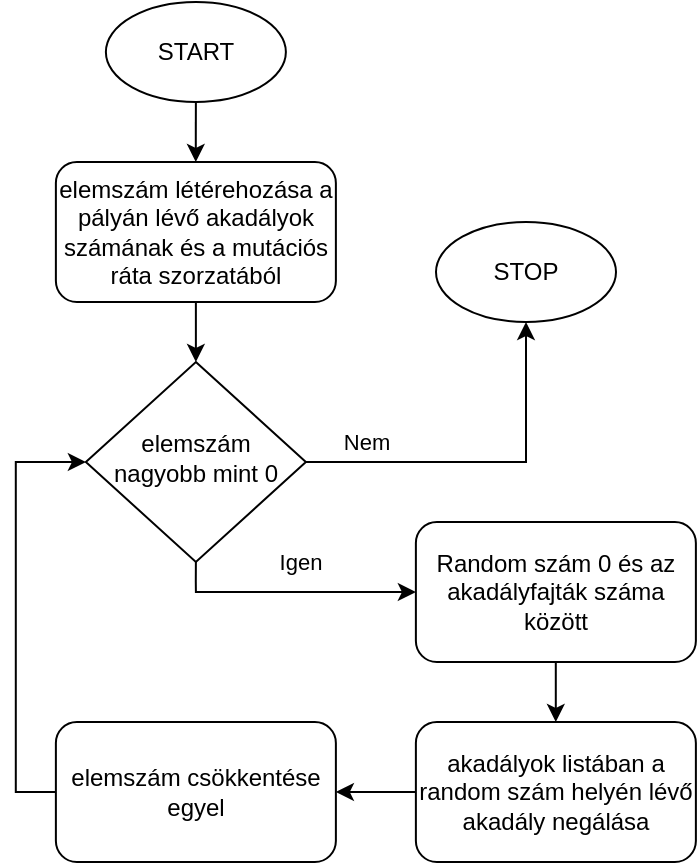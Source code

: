 <mxfile version="20.3.0" type="device"><diagram id="C5RBs43oDa-KdzZeNtuy" name="Page-1"><mxGraphModel dx="981" dy="597" grid="1" gridSize="10" guides="1" tooltips="1" connect="1" arrows="1" fold="1" page="1" pageScale="1" pageWidth="827" pageHeight="1169" math="0" shadow="0"><root><mxCell id="WIyWlLk6GJQsqaUBKTNV-0"/><mxCell id="WIyWlLk6GJQsqaUBKTNV-1" parent="WIyWlLk6GJQsqaUBKTNV-0"/><mxCell id="FEhIZKudGX8hYdd5hXVT-2" style="edgeStyle=orthogonalEdgeStyle;rounded=0;orthogonalLoop=1;jettySize=auto;html=1;exitX=0.5;exitY=1;exitDx=0;exitDy=0;entryX=0.5;entryY=0;entryDx=0;entryDy=0;" parent="WIyWlLk6GJQsqaUBKTNV-1" source="WIyWlLk6GJQsqaUBKTNV-3" target="WIyWlLk6GJQsqaUBKTNV-6" edge="1"><mxGeometry relative="1" as="geometry"/></mxCell><mxCell id="WIyWlLk6GJQsqaUBKTNV-3" value="elemszám létérehozása a pályán lévő akadályok számának és a mutációs ráta szorzatából" style="rounded=1;whiteSpace=wrap;html=1;fontSize=12;glass=0;strokeWidth=1;shadow=0;" parent="WIyWlLk6GJQsqaUBKTNV-1" vertex="1"><mxGeometry x="239.94" y="180" width="140" height="70" as="geometry"/></mxCell><mxCell id="FEhIZKudGX8hYdd5hXVT-5" value="Nem" style="edgeStyle=orthogonalEdgeStyle;rounded=0;orthogonalLoop=1;jettySize=auto;html=1;exitX=1;exitY=0.5;exitDx=0;exitDy=0;entryX=0.5;entryY=1;entryDx=0;entryDy=0;" parent="WIyWlLk6GJQsqaUBKTNV-1" source="WIyWlLk6GJQsqaUBKTNV-6" target="FEhIZKudGX8hYdd5hXVT-4" edge="1"><mxGeometry x="-0.667" y="10" relative="1" as="geometry"><mxPoint as="offset"/></mxGeometry></mxCell><mxCell id="FEhIZKudGX8hYdd5hXVT-7" value="Igen" style="edgeStyle=orthogonalEdgeStyle;rounded=0;orthogonalLoop=1;jettySize=auto;html=1;exitX=0.5;exitY=1;exitDx=0;exitDy=0;" parent="WIyWlLk6GJQsqaUBKTNV-1" source="WIyWlLk6GJQsqaUBKTNV-6" target="FEhIZKudGX8hYdd5hXVT-6" edge="1"><mxGeometry x="0.077" y="15" relative="1" as="geometry"><Array as="points"><mxPoint x="309.94" y="390"/><mxPoint x="309.94" y="390"/></Array><mxPoint as="offset"/></mxGeometry></mxCell><mxCell id="WIyWlLk6GJQsqaUBKTNV-6" value="elemszám nagyobb mint 0" style="rhombus;whiteSpace=wrap;html=1;shadow=0;fontFamily=Helvetica;fontSize=12;align=center;strokeWidth=1;spacing=6;spacingTop=-4;" parent="WIyWlLk6GJQsqaUBKTNV-1" vertex="1"><mxGeometry x="254.94" y="280" width="110" height="100" as="geometry"/></mxCell><mxCell id="FEhIZKudGX8hYdd5hXVT-4" value="STOP" style="ellipse;whiteSpace=wrap;html=1;" parent="WIyWlLk6GJQsqaUBKTNV-1" vertex="1"><mxGeometry x="430.0" y="210" width="90" height="50" as="geometry"/></mxCell><mxCell id="XrcVODqGZMU7IEtiiobT-2" value="" style="edgeStyle=orthogonalEdgeStyle;rounded=0;orthogonalLoop=1;jettySize=auto;html=1;" edge="1" parent="WIyWlLk6GJQsqaUBKTNV-1" source="FEhIZKudGX8hYdd5hXVT-6" target="FEhIZKudGX8hYdd5hXVT-8"><mxGeometry relative="1" as="geometry"/></mxCell><mxCell id="FEhIZKudGX8hYdd5hXVT-6" value="Random szám 0 és az akadályfajták száma között" style="rounded=1;whiteSpace=wrap;html=1;fontSize=12;glass=0;strokeWidth=1;shadow=0;" parent="WIyWlLk6GJQsqaUBKTNV-1" vertex="1"><mxGeometry x="419.94" y="360" width="140" height="70" as="geometry"/></mxCell><mxCell id="FEhIZKudGX8hYdd5hXVT-13" style="edgeStyle=orthogonalEdgeStyle;rounded=0;orthogonalLoop=1;jettySize=auto;html=1;exitX=0;exitY=0.5;exitDx=0;exitDy=0;entryX=1;entryY=0.5;entryDx=0;entryDy=0;" parent="WIyWlLk6GJQsqaUBKTNV-1" source="FEhIZKudGX8hYdd5hXVT-8" target="FEhIZKudGX8hYdd5hXVT-10" edge="1"><mxGeometry relative="1" as="geometry"/></mxCell><mxCell id="FEhIZKudGX8hYdd5hXVT-8" value="akadályok listában a random szám helyén lévő akadály negálása" style="rounded=1;whiteSpace=wrap;html=1;fontSize=12;glass=0;strokeWidth=1;shadow=0;" parent="WIyWlLk6GJQsqaUBKTNV-1" vertex="1"><mxGeometry x="419.94" y="460" width="140" height="70" as="geometry"/></mxCell><mxCell id="FEhIZKudGX8hYdd5hXVT-12" style="edgeStyle=orthogonalEdgeStyle;rounded=0;orthogonalLoop=1;jettySize=auto;html=1;exitX=0;exitY=0.5;exitDx=0;exitDy=0;entryX=0;entryY=0.5;entryDx=0;entryDy=0;" parent="WIyWlLk6GJQsqaUBKTNV-1" source="FEhIZKudGX8hYdd5hXVT-10" target="WIyWlLk6GJQsqaUBKTNV-6" edge="1"><mxGeometry relative="1" as="geometry"/></mxCell><mxCell id="FEhIZKudGX8hYdd5hXVT-10" value="elemszám csökkentése egyel" style="rounded=1;whiteSpace=wrap;html=1;fontSize=12;glass=0;strokeWidth=1;shadow=0;" parent="WIyWlLk6GJQsqaUBKTNV-1" vertex="1"><mxGeometry x="239.94" y="460" width="140" height="70" as="geometry"/></mxCell><mxCell id="XrcVODqGZMU7IEtiiobT-1" value="" style="edgeStyle=orthogonalEdgeStyle;rounded=0;orthogonalLoop=1;jettySize=auto;html=1;" edge="1" parent="WIyWlLk6GJQsqaUBKTNV-1" source="XrcVODqGZMU7IEtiiobT-0" target="WIyWlLk6GJQsqaUBKTNV-3"><mxGeometry relative="1" as="geometry"/></mxCell><mxCell id="XrcVODqGZMU7IEtiiobT-0" value="START" style="ellipse;whiteSpace=wrap;html=1;" vertex="1" parent="WIyWlLk6GJQsqaUBKTNV-1"><mxGeometry x="264.94" y="100" width="90" height="50" as="geometry"/></mxCell></root></mxGraphModel></diagram></mxfile>